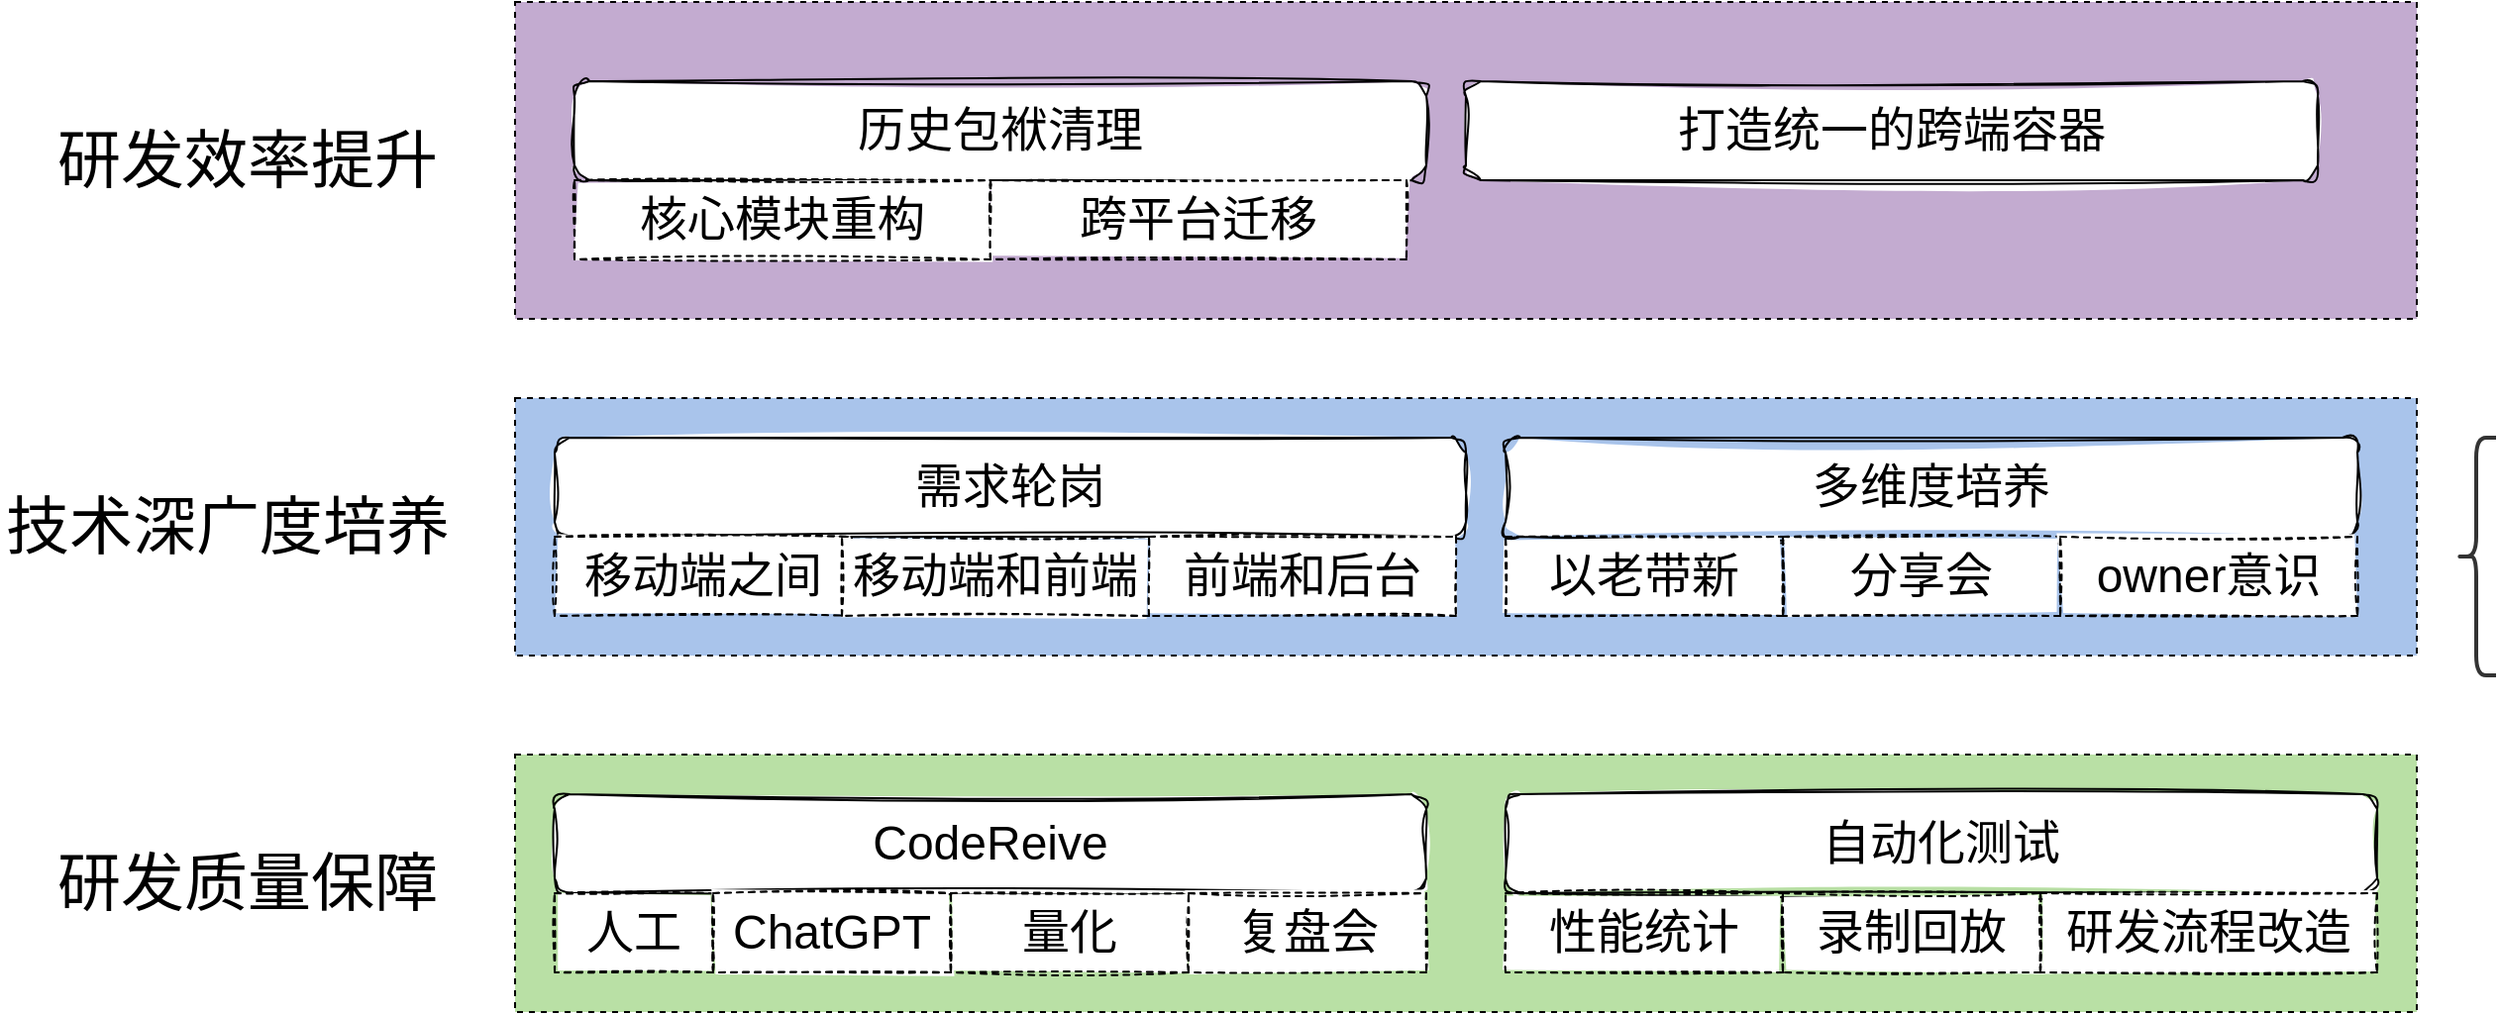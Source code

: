<mxfile version="20.7.2" type="github">
  <diagram id="J6G15a_BRsCCqsACRKnu" name="第 1 页">
    <mxGraphModel dx="2069" dy="795" grid="1" gridSize="10" guides="1" tooltips="1" connect="1" arrows="1" fold="1" page="1" pageScale="1" pageWidth="827" pageHeight="1169" math="0" shadow="0">
      <root>
        <mxCell id="0" />
        <mxCell id="1" parent="0" />
        <mxCell id="OaOdMLqsqsNI3HUmongC-15" value="" style="rounded=0;whiteSpace=wrap;html=1;dashed=1;fillColor=#A9C4EB;" vertex="1" parent="1">
          <mxGeometry x="150" y="275" width="960" height="130" as="geometry" />
        </mxCell>
        <mxCell id="OaOdMLqsqsNI3HUmongC-6" value="" style="rounded=0;whiteSpace=wrap;html=1;dashed=1;fillColor=#B9E0A5;" vertex="1" parent="1">
          <mxGeometry x="150" y="455" width="960" height="130" as="geometry" />
        </mxCell>
        <mxCell id="BNRYyk6rxKsf39EG5g5h-1" value="&lt;font style=&quot;font-size: 24px;&quot;&gt;CodeReive&lt;/font&gt;" style="rounded=1;whiteSpace=wrap;html=1;sketch=1;curveFitting=1;jiggle=2;" parent="1" vertex="1">
          <mxGeometry x="170" y="475" width="440" height="50" as="geometry" />
        </mxCell>
        <mxCell id="BNRYyk6rxKsf39EG5g5h-3" value="人工" style="rounded=0;whiteSpace=wrap;html=1;sketch=1;fontSize=24;dashed=1;" parent="1" vertex="1">
          <mxGeometry x="170" y="525" width="80" height="40" as="geometry" />
        </mxCell>
        <mxCell id="BNRYyk6rxKsf39EG5g5h-4" value="ChatGPT" style="rounded=0;whiteSpace=wrap;html=1;sketch=1;fontSize=24;dashed=1;" parent="1" vertex="1">
          <mxGeometry x="250" y="525" width="120" height="40" as="geometry" />
        </mxCell>
        <mxCell id="BNRYyk6rxKsf39EG5g5h-5" value="量化" style="rounded=0;whiteSpace=wrap;html=1;sketch=1;fontSize=24;dashed=1;" parent="1" vertex="1">
          <mxGeometry x="370" y="525" width="120" height="40" as="geometry" />
        </mxCell>
        <mxCell id="BNRYyk6rxKsf39EG5g5h-6" value="复盘会" style="rounded=0;whiteSpace=wrap;html=1;sketch=1;fontSize=24;dashed=1;" parent="1" vertex="1">
          <mxGeometry x="490" y="525" width="120" height="40" as="geometry" />
        </mxCell>
        <mxCell id="BNRYyk6rxKsf39EG5g5h-7" value="&lt;font style=&quot;font-size: 24px;&quot;&gt;自动化测试&lt;/font&gt;" style="rounded=1;whiteSpace=wrap;html=1;sketch=1;curveFitting=1;jiggle=2;" parent="1" vertex="1">
          <mxGeometry x="650" y="475" width="440" height="50" as="geometry" />
        </mxCell>
        <mxCell id="OaOdMLqsqsNI3HUmongC-1" value="性能统计" style="rounded=0;whiteSpace=wrap;html=1;sketch=1;fontSize=24;dashed=1;" vertex="1" parent="1">
          <mxGeometry x="650" y="525" width="140" height="40" as="geometry" />
        </mxCell>
        <mxCell id="OaOdMLqsqsNI3HUmongC-3" value="录制回放" style="rounded=0;whiteSpace=wrap;html=1;sketch=1;fontSize=24;dashed=1;" vertex="1" parent="1">
          <mxGeometry x="790" y="525" width="130" height="40" as="geometry" />
        </mxCell>
        <mxCell id="OaOdMLqsqsNI3HUmongC-4" value="研发流程改造" style="rounded=0;whiteSpace=wrap;html=1;sketch=1;fontSize=24;dashed=1;" vertex="1" parent="1">
          <mxGeometry x="920" y="525" width="170" height="40" as="geometry" />
        </mxCell>
        <mxCell id="OaOdMLqsqsNI3HUmongC-5" value="&lt;font style=&quot;font-size: 24px;&quot;&gt;需求轮岗&lt;/font&gt;" style="rounded=1;whiteSpace=wrap;html=1;sketch=1;curveFitting=1;jiggle=2;" vertex="1" parent="1">
          <mxGeometry x="170" y="295" width="460" height="50" as="geometry" />
        </mxCell>
        <mxCell id="OaOdMLqsqsNI3HUmongC-7" value="移动端之间" style="rounded=0;whiteSpace=wrap;html=1;sketch=1;fontSize=24;dashed=1;" vertex="1" parent="1">
          <mxGeometry x="170" y="345" width="150" height="40" as="geometry" />
        </mxCell>
        <mxCell id="OaOdMLqsqsNI3HUmongC-8" value="移动端和前端" style="rounded=0;whiteSpace=wrap;html=1;sketch=1;fontSize=24;dashed=1;" vertex="1" parent="1">
          <mxGeometry x="315" y="345" width="155" height="40" as="geometry" />
        </mxCell>
        <mxCell id="OaOdMLqsqsNI3HUmongC-9" value="前端和后台" style="rounded=0;whiteSpace=wrap;html=1;sketch=1;fontSize=24;dashed=1;" vertex="1" parent="1">
          <mxGeometry x="470" y="345" width="155" height="40" as="geometry" />
        </mxCell>
        <mxCell id="OaOdMLqsqsNI3HUmongC-10" value="&lt;font style=&quot;font-size: 24px;&quot;&gt;多维度培养&lt;/font&gt;" style="rounded=1;whiteSpace=wrap;html=1;sketch=1;curveFitting=1;jiggle=2;" vertex="1" parent="1">
          <mxGeometry x="650" y="295" width="430" height="50" as="geometry" />
        </mxCell>
        <mxCell id="OaOdMLqsqsNI3HUmongC-11" value="以老带新" style="rounded=0;whiteSpace=wrap;html=1;sketch=1;fontSize=24;dashed=1;" vertex="1" parent="1">
          <mxGeometry x="650" y="345" width="140" height="40" as="geometry" />
        </mxCell>
        <mxCell id="OaOdMLqsqsNI3HUmongC-12" value="分享会" style="rounded=0;whiteSpace=wrap;html=1;sketch=1;fontSize=24;dashed=1;" vertex="1" parent="1">
          <mxGeometry x="790" y="345" width="140" height="40" as="geometry" />
        </mxCell>
        <mxCell id="OaOdMLqsqsNI3HUmongC-13" value="owner意识" style="rounded=0;whiteSpace=wrap;html=1;sketch=1;fontSize=24;dashed=1;" vertex="1" parent="1">
          <mxGeometry x="930" y="345" width="150" height="40" as="geometry" />
        </mxCell>
        <mxCell id="OaOdMLqsqsNI3HUmongC-16" value="" style="rounded=0;whiteSpace=wrap;html=1;dashed=1;fillColor=#C3ABD0;" vertex="1" parent="1">
          <mxGeometry x="150" y="75" width="960" height="160" as="geometry" />
        </mxCell>
        <mxCell id="OaOdMLqsqsNI3HUmongC-17" value="&lt;span style=&quot;font-size: 24px;&quot;&gt;历史包袱清理&lt;/span&gt;" style="rounded=1;whiteSpace=wrap;html=1;sketch=1;curveFitting=1;jiggle=2;" vertex="1" parent="1">
          <mxGeometry x="180" y="115" width="430" height="50" as="geometry" />
        </mxCell>
        <mxCell id="OaOdMLqsqsNI3HUmongC-18" value="核心模块重构" style="rounded=0;whiteSpace=wrap;html=1;sketch=1;fontSize=24;dashed=1;" vertex="1" parent="1">
          <mxGeometry x="180" y="165" width="210" height="40" as="geometry" />
        </mxCell>
        <mxCell id="OaOdMLqsqsNI3HUmongC-20" value="跨平台迁移" style="rounded=0;whiteSpace=wrap;html=1;sketch=1;fontSize=24;dashed=1;" vertex="1" parent="1">
          <mxGeometry x="390" y="165" width="210" height="40" as="geometry" />
        </mxCell>
        <mxCell id="OaOdMLqsqsNI3HUmongC-22" value="&lt;span style=&quot;font-size: 24px;&quot;&gt;打造统一的跨端容器&lt;/span&gt;" style="rounded=1;whiteSpace=wrap;html=1;sketch=1;curveFitting=1;jiggle=2;" vertex="1" parent="1">
          <mxGeometry x="630" y="115" width="430" height="50" as="geometry" />
        </mxCell>
        <mxCell id="OaOdMLqsqsNI3HUmongC-25" value="研发质量保障" style="text;html=1;strokeColor=none;fillColor=none;align=center;verticalAlign=middle;whiteSpace=wrap;rounded=0;dashed=1;fontSize=32;" vertex="1" parent="1">
          <mxGeometry x="-90" y="505" width="210" height="30" as="geometry" />
        </mxCell>
        <mxCell id="OaOdMLqsqsNI3HUmongC-26" value="技术深广度培养" style="text;html=1;strokeColor=none;fillColor=none;align=center;verticalAlign=middle;whiteSpace=wrap;rounded=0;dashed=1;fontSize=32;" vertex="1" parent="1">
          <mxGeometry x="-110" y="325" width="230" height="30" as="geometry" />
        </mxCell>
        <mxCell id="OaOdMLqsqsNI3HUmongC-27" value="研发效率提升" style="text;html=1;strokeColor=none;fillColor=none;align=center;verticalAlign=middle;whiteSpace=wrap;rounded=0;dashed=1;fontSize=32;" vertex="1" parent="1">
          <mxGeometry x="-100" y="140" width="230" height="30" as="geometry" />
        </mxCell>
        <mxCell id="OaOdMLqsqsNI3HUmongC-28" value="" style="shape=curlyBracket;whiteSpace=wrap;html=1;rounded=1;labelPosition=left;verticalLabelPosition=middle;align=right;verticalAlign=middle;fontSize=32;fillColor=#C3ABD0;strokeWidth=2;strokeColor=#333333;" vertex="1" parent="1">
          <mxGeometry x="1130" y="295" width="20" height="120" as="geometry" />
        </mxCell>
      </root>
    </mxGraphModel>
  </diagram>
</mxfile>
